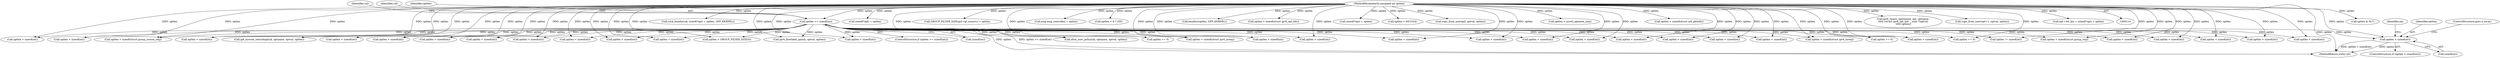 digraph "0_linux_45f6fad84cc305103b28d73482b344d7f5b76f39_11@API" {
"1000629" [label="(Call,optlen < sizeof(int))"];
"1000152" [label="(Call,optlen >= sizeof(int))"];
"1000119" [label="(MethodParameterIn,unsigned int optlen)"];
"1000807" [label="(Call,optlen == 0)"];
"1000826" [label="(Call,optlen & 0x7)"];
"1000529" [label="(Call,optlen < sizeof(int))"];
"1000723" [label="(Call,optlen < sizeof(int))"];
"1001859" [label="(Call,optlen < sizeof(int))"];
"1000683" [label="(Call,optlen < sizeof(int))"];
"1001787" [label="(Call,optlen < sizeof(int))"];
"1001897" [label="(Call,xfrm_user_policy(sk, optname, optval, optlen))"];
"1000638" [label="(Identifier,np)"];
"1001876" [label="(Call,ipv6_flowlabel_opt(sk, optval, optlen))"];
"1001257" [label="(Call,optlen != sizeof(int))"];
"1001835" [label="(Call,optlen < sizeof(int))"];
"1000509" [label="(Call,optlen < sizeof(int))"];
"1000179" [label="(Call,ip6_mroute_setsockopt(sk, optname, optval, optlen))"];
"1001165" [label="(Call,optlen < sizeof(int))"];
"1001057" [label="(Call,sock_kmalloc(sk, sizeof(*opt) + optlen, GFP_KERNEL))"];
"1000151" [label="(ControlStructure,if (optlen >= sizeof(int)))"];
"1000469" [label="(Call,optlen < sizeof(int))"];
"1001687" [label="(Call,optlen < GROUP_FILTER_SIZE(0))"];
"1001774" [label="(Call,optlen < sizeof(int))"];
"1000630" [label="(Identifier,optlen)"];
"1001059" [label="(Call,sizeof(*opt) + optlen)"];
"1001230" [label="(Call,optlen < sizeof(int))"];
"1000631" [label="(Call,sizeof(int))"];
"1000194" [label="(Call,optlen < sizeof(int))"];
"1000449" [label="(Call,optlen < sizeof(int))"];
"1001563" [label="(Call,optlen < sizeof(struct group_source_req))"];
"1000569" [label="(Call,optlen < sizeof(int))"];
"1001750" [label="(Call,GROUP_FILTER_SIZE(gsf->gf_numsrc) > optlen)"];
"1000649" [label="(Call,optlen < sizeof(int))"];
"1000119" [label="(MethodParameterIn,unsigned int optlen)"];
"1001326" [label="(Call,optlen < sizeof(int))"];
"1001487" [label="(Call,optlen < sizeof(struct group_req))"];
"1001106" [label="(Call,msg.msg_controllen = optlen)"];
"1000628" [label="(ControlStructure,if (optlen < sizeof(int)))"];
"1000629" [label="(Call,optlen < sizeof(int))"];
"1002065" [label="(MethodReturn,static int)"];
"1000829" [label="(Call,optlen > 8 * 255)"];
"1001914" [label="(Call,optlen < sizeof(int))"];
"1001812" [label="(Call,optlen < sizeof(int))"];
"1001704" [label="(Call,kmalloc(optlen, GFP_KERNEL))"];
"1000821" [label="(Call,optlen < sizeof(struct ipv6_opt_hdr))"];
"1001040" [label="(Call,optlen == 0)"];
"1000168" [label="(Identifier,val)"];
"1001089" [label="(Call,sizeof(*opt) + optlen)"];
"1000152" [label="(Call,optlen >= sizeof(int))"];
"1001049" [label="(Call,optlen > 64*1024)"];
"1001721" [label="(Call,copy_from_user(gsf, optval, optlen))"];
"1001376" [label="(Call,optlen < sizeof(struct ipv6_mreq))"];
"1000489" [label="(Call,optlen < sizeof(int))"];
"1000159" [label="(Identifier,val)"];
"1001693" [label="(Call,optlen > sysctl_optmem_max)"];
"1002006" [label="(Call,optlen < sizeof(int))"];
"1000633" [label="(ControlStructure,goto e_inval;)"];
"1001436" [label="(Call,optlen < sizeof(struct ipv6_mreq))"];
"1000955" [label="(Call,optlen < sizeof(struct in6_pktinfo))"];
"1001198" [label="(Call,optlen < sizeof(int))"];
"1000609" [label="(Call,optlen < sizeof(int))"];
"1000948" [label="(Call,optlen == 0)"];
"1000154" [label="(Call,sizeof(int))"];
"1000429" [label="(Call,optlen < sizeof(int))"];
"1000589" [label="(Call,optlen < sizeof(int))"];
"1000782" [label="(Call,optlen < sizeof(int))"];
"1000549" [label="(Call,optlen < sizeof(int))"];
"1000861" [label="(Call,ipv6_renew_options(sk, opt, optname,\n \t\t\t\t\t (struct ipv6_opt_hdr __user *)optval,\n \t\t\t\t\t optlen))"];
"1001099" [label="(Call,copy_from_user(opt+1, optval, optlen))"];
"1000153" [label="(Identifier,optlen)"];
"1000765" [label="(Call,optlen < sizeof(int))"];
"1000703" [label="(Call,optlen < sizeof(int))"];
"1001085" [label="(Call,opt->tot_len = sizeof(*opt) + optlen)"];
"1000629" -> "1000628"  [label="AST: "];
"1000629" -> "1000631"  [label="CFG: "];
"1000630" -> "1000629"  [label="AST: "];
"1000631" -> "1000629"  [label="AST: "];
"1000633" -> "1000629"  [label="CFG: "];
"1000638" -> "1000629"  [label="CFG: "];
"1000629" -> "1002065"  [label="DDG: optlen"];
"1000629" -> "1002065"  [label="DDG: optlen < sizeof(int)"];
"1000152" -> "1000629"  [label="DDG: optlen"];
"1000119" -> "1000629"  [label="DDG: optlen"];
"1000152" -> "1000151"  [label="AST: "];
"1000152" -> "1000154"  [label="CFG: "];
"1000153" -> "1000152"  [label="AST: "];
"1000154" -> "1000152"  [label="AST: "];
"1000159" -> "1000152"  [label="CFG: "];
"1000168" -> "1000152"  [label="CFG: "];
"1000152" -> "1002065"  [label="DDG: optlen >= sizeof(int)"];
"1000152" -> "1002065"  [label="DDG: optlen"];
"1000119" -> "1000152"  [label="DDG: optlen"];
"1000152" -> "1000179"  [label="DDG: optlen"];
"1000152" -> "1000194"  [label="DDG: optlen"];
"1000152" -> "1000429"  [label="DDG: optlen"];
"1000152" -> "1000449"  [label="DDG: optlen"];
"1000152" -> "1000469"  [label="DDG: optlen"];
"1000152" -> "1000489"  [label="DDG: optlen"];
"1000152" -> "1000509"  [label="DDG: optlen"];
"1000152" -> "1000529"  [label="DDG: optlen"];
"1000152" -> "1000549"  [label="DDG: optlen"];
"1000152" -> "1000569"  [label="DDG: optlen"];
"1000152" -> "1000589"  [label="DDG: optlen"];
"1000152" -> "1000609"  [label="DDG: optlen"];
"1000152" -> "1000649"  [label="DDG: optlen"];
"1000152" -> "1000683"  [label="DDG: optlen"];
"1000152" -> "1000703"  [label="DDG: optlen"];
"1000152" -> "1000723"  [label="DDG: optlen"];
"1000152" -> "1000765"  [label="DDG: optlen"];
"1000152" -> "1000782"  [label="DDG: optlen"];
"1000152" -> "1000807"  [label="DDG: optlen"];
"1000152" -> "1000948"  [label="DDG: optlen"];
"1000152" -> "1001040"  [label="DDG: optlen"];
"1000152" -> "1001165"  [label="DDG: optlen"];
"1000152" -> "1001198"  [label="DDG: optlen"];
"1000152" -> "1001230"  [label="DDG: optlen"];
"1000152" -> "1001257"  [label="DDG: optlen"];
"1000152" -> "1001326"  [label="DDG: optlen"];
"1000152" -> "1001376"  [label="DDG: optlen"];
"1000152" -> "1001436"  [label="DDG: optlen"];
"1000152" -> "1001487"  [label="DDG: optlen"];
"1000152" -> "1001563"  [label="DDG: optlen"];
"1000152" -> "1001687"  [label="DDG: optlen"];
"1000152" -> "1001774"  [label="DDG: optlen"];
"1000152" -> "1001787"  [label="DDG: optlen"];
"1000152" -> "1001812"  [label="DDG: optlen"];
"1000152" -> "1001835"  [label="DDG: optlen"];
"1000152" -> "1001859"  [label="DDG: optlen"];
"1000152" -> "1001876"  [label="DDG: optlen"];
"1000152" -> "1001897"  [label="DDG: optlen"];
"1000152" -> "1001914"  [label="DDG: optlen"];
"1000152" -> "1002006"  [label="DDG: optlen"];
"1000119" -> "1000114"  [label="AST: "];
"1000119" -> "1002065"  [label="DDG: optlen"];
"1000119" -> "1000179"  [label="DDG: optlen"];
"1000119" -> "1000194"  [label="DDG: optlen"];
"1000119" -> "1000429"  [label="DDG: optlen"];
"1000119" -> "1000449"  [label="DDG: optlen"];
"1000119" -> "1000469"  [label="DDG: optlen"];
"1000119" -> "1000489"  [label="DDG: optlen"];
"1000119" -> "1000509"  [label="DDG: optlen"];
"1000119" -> "1000529"  [label="DDG: optlen"];
"1000119" -> "1000549"  [label="DDG: optlen"];
"1000119" -> "1000569"  [label="DDG: optlen"];
"1000119" -> "1000589"  [label="DDG: optlen"];
"1000119" -> "1000609"  [label="DDG: optlen"];
"1000119" -> "1000649"  [label="DDG: optlen"];
"1000119" -> "1000683"  [label="DDG: optlen"];
"1000119" -> "1000703"  [label="DDG: optlen"];
"1000119" -> "1000723"  [label="DDG: optlen"];
"1000119" -> "1000765"  [label="DDG: optlen"];
"1000119" -> "1000782"  [label="DDG: optlen"];
"1000119" -> "1000807"  [label="DDG: optlen"];
"1000119" -> "1000821"  [label="DDG: optlen"];
"1000119" -> "1000826"  [label="DDG: optlen"];
"1000119" -> "1000829"  [label="DDG: optlen"];
"1000119" -> "1000861"  [label="DDG: optlen"];
"1000119" -> "1000948"  [label="DDG: optlen"];
"1000119" -> "1000955"  [label="DDG: optlen"];
"1000119" -> "1001040"  [label="DDG: optlen"];
"1000119" -> "1001049"  [label="DDG: optlen"];
"1000119" -> "1001057"  [label="DDG: optlen"];
"1000119" -> "1001059"  [label="DDG: optlen"];
"1000119" -> "1001085"  [label="DDG: optlen"];
"1000119" -> "1001089"  [label="DDG: optlen"];
"1000119" -> "1001099"  [label="DDG: optlen"];
"1000119" -> "1001106"  [label="DDG: optlen"];
"1000119" -> "1001165"  [label="DDG: optlen"];
"1000119" -> "1001198"  [label="DDG: optlen"];
"1000119" -> "1001230"  [label="DDG: optlen"];
"1000119" -> "1001257"  [label="DDG: optlen"];
"1000119" -> "1001326"  [label="DDG: optlen"];
"1000119" -> "1001376"  [label="DDG: optlen"];
"1000119" -> "1001436"  [label="DDG: optlen"];
"1000119" -> "1001487"  [label="DDG: optlen"];
"1000119" -> "1001563"  [label="DDG: optlen"];
"1000119" -> "1001687"  [label="DDG: optlen"];
"1000119" -> "1001693"  [label="DDG: optlen"];
"1000119" -> "1001704"  [label="DDG: optlen"];
"1000119" -> "1001721"  [label="DDG: optlen"];
"1000119" -> "1001750"  [label="DDG: optlen"];
"1000119" -> "1001774"  [label="DDG: optlen"];
"1000119" -> "1001787"  [label="DDG: optlen"];
"1000119" -> "1001812"  [label="DDG: optlen"];
"1000119" -> "1001835"  [label="DDG: optlen"];
"1000119" -> "1001859"  [label="DDG: optlen"];
"1000119" -> "1001876"  [label="DDG: optlen"];
"1000119" -> "1001897"  [label="DDG: optlen"];
"1000119" -> "1001914"  [label="DDG: optlen"];
"1000119" -> "1002006"  [label="DDG: optlen"];
}
